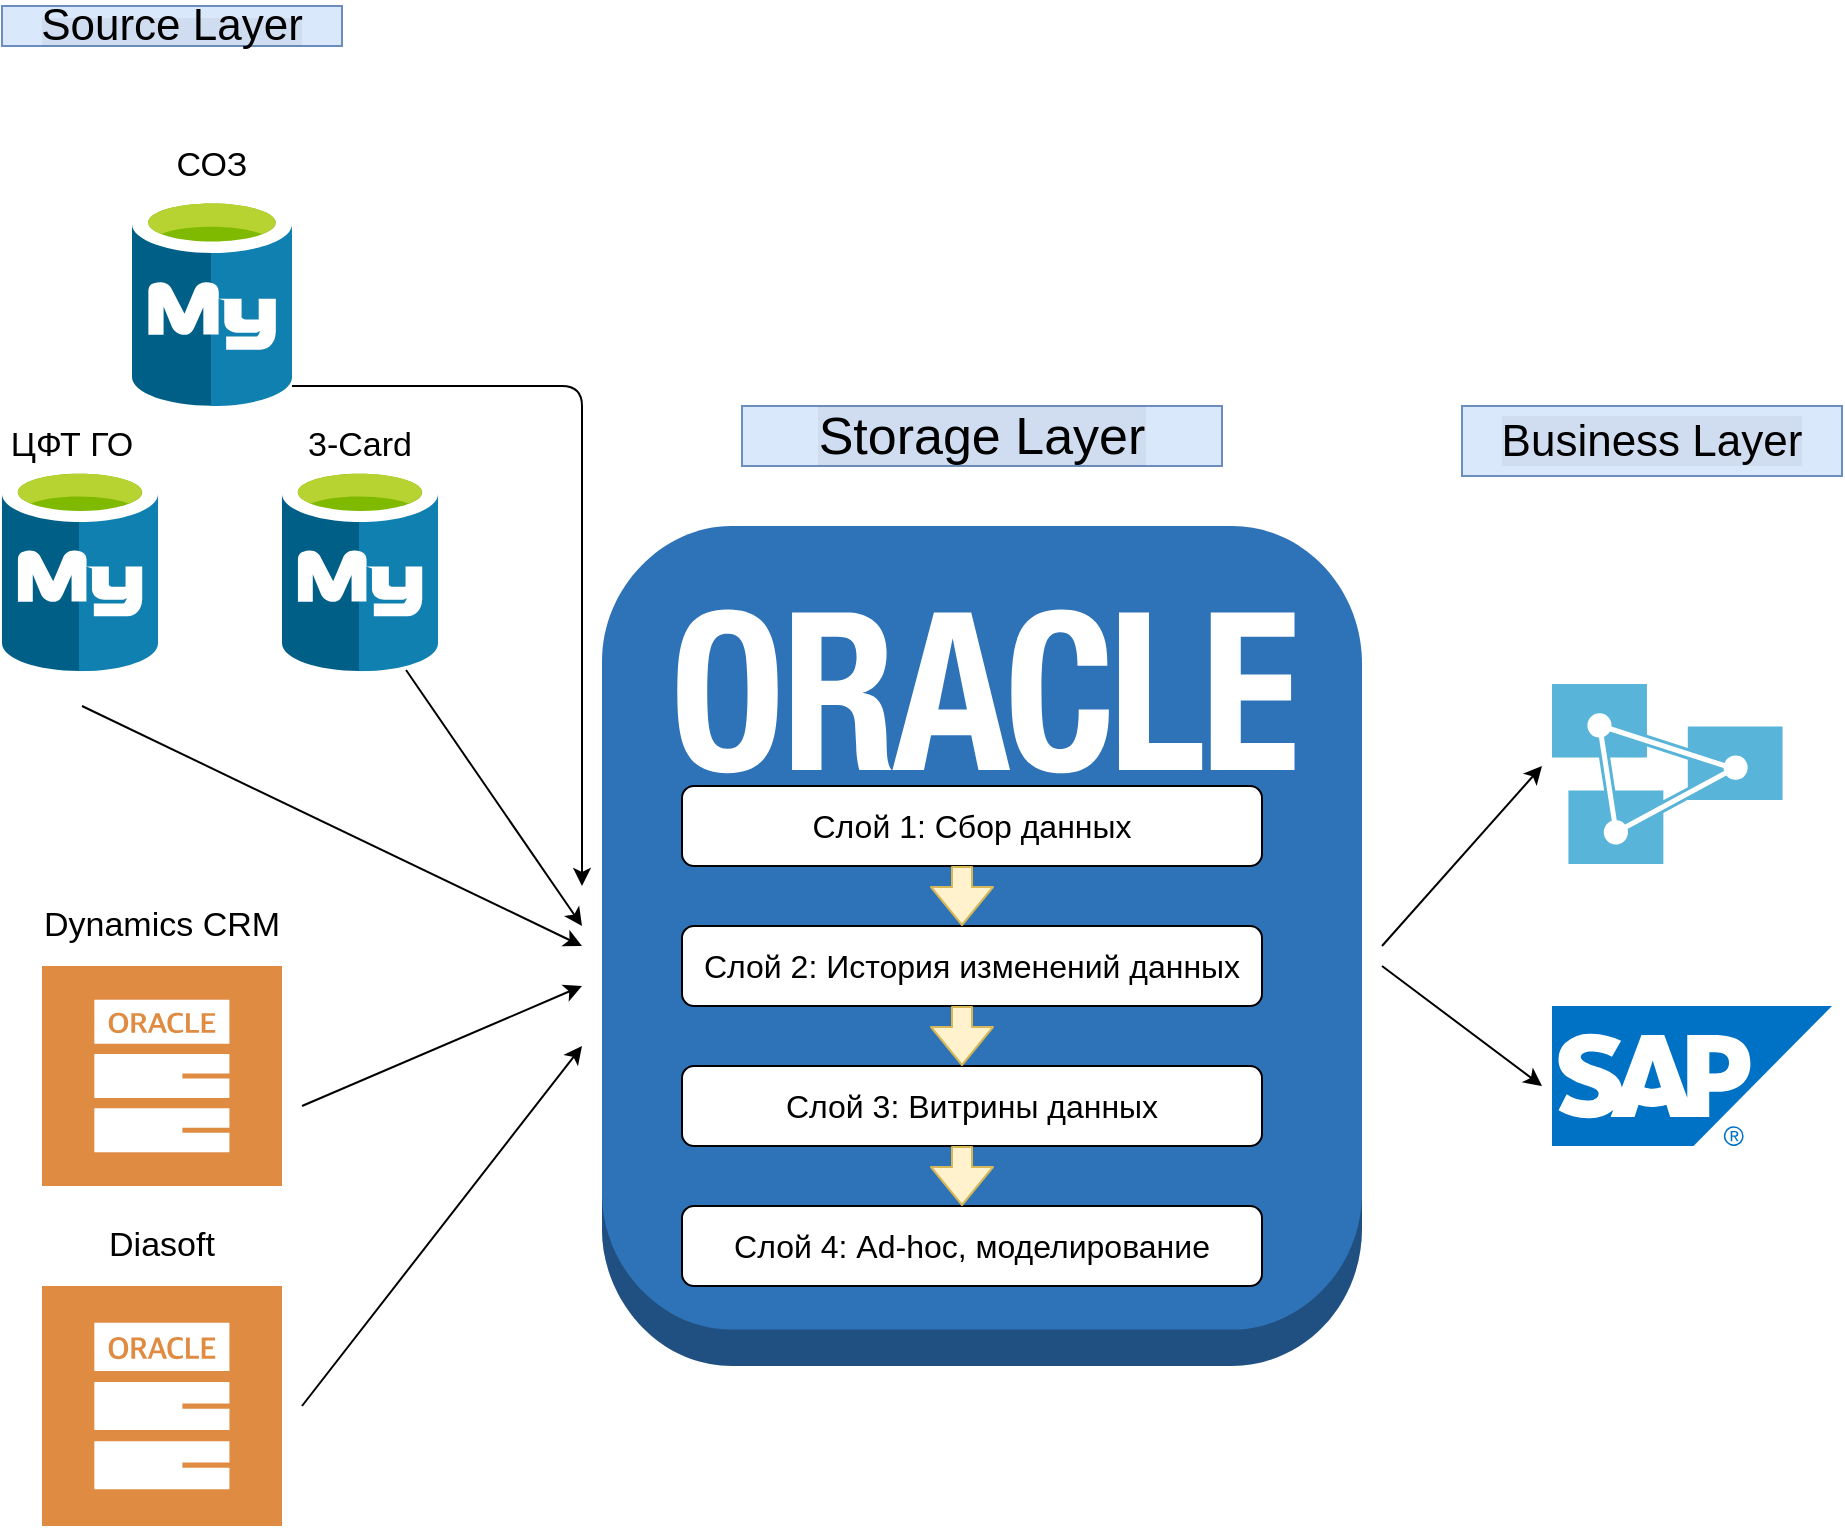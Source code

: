 <mxfile version="13.0.3" type="device"><diagram id="WI9T0HZ2pTsCkuznbFz-" name="Page-1"><mxGraphModel dx="994" dy="806" grid="1" gridSize="10" guides="1" tooltips="1" connect="1" arrows="1" fold="1" page="1" pageScale="1" pageWidth="1169" pageHeight="827" math="0" shadow="0"><root><mxCell id="0"/><mxCell id="1" parent="0"/><mxCell id="9oM4Kl9xn_Fw1kxU5GjV-1" value="" style="aspect=fixed;html=1;points=[];align=center;image;fontSize=12;image=img/lib/mscae/Azure_Database_for_MySQL_servers.svg;" vertex="1" parent="1"><mxGeometry x="105" y="124.73" width="80" height="105.27" as="geometry"/></mxCell><mxCell id="9oM4Kl9xn_Fw1kxU5GjV-2" value="" style="pointerEvents=1;shadow=0;dashed=0;html=1;strokeColor=none;fillColor=#DF8C42;labelPosition=center;verticalLabelPosition=bottom;verticalAlign=top;align=center;outlineConnect=0;shape=mxgraph.veeam2.oracle_db;" vertex="1" parent="1"><mxGeometry x="60" y="670" width="120" height="120" as="geometry"/></mxCell><mxCell id="9oM4Kl9xn_Fw1kxU5GjV-3" value="" style="pointerEvents=1;shadow=0;dashed=0;html=1;strokeColor=none;fillColor=#DF8C42;labelPosition=center;verticalLabelPosition=bottom;verticalAlign=top;align=center;outlineConnect=0;shape=mxgraph.veeam2.oracle_db;" vertex="1" parent="1"><mxGeometry x="60" y="510" width="120" height="110" as="geometry"/></mxCell><mxCell id="9oM4Kl9xn_Fw1kxU5GjV-4" value="&lt;span style=&quot;text-align: left ; background-color: rgba(27 , 31 , 35 , 0.05)&quot;&gt;&lt;font style=&quot;font-size: 22px&quot;&gt;Source Layer&lt;/font&gt;&lt;/span&gt;" style="text;html=1;strokeColor=#6c8ebf;fillColor=#dae8fc;align=center;verticalAlign=middle;whiteSpace=wrap;rounded=0;" vertex="1" parent="1"><mxGeometry x="40" y="30" width="170" height="20" as="geometry"/></mxCell><mxCell id="9oM4Kl9xn_Fw1kxU5GjV-5" value="&lt;font style=&quot;font-size: 17px&quot;&gt;Dynamics CRM&lt;/font&gt;" style="text;html=1;strokeColor=none;fillColor=none;align=center;verticalAlign=middle;whiteSpace=wrap;rounded=0;" vertex="1" parent="1"><mxGeometry x="40" y="480" width="160" height="20" as="geometry"/></mxCell><mxCell id="9oM4Kl9xn_Fw1kxU5GjV-6" value="&lt;font style=&quot;font-size: 17px&quot;&gt;Diasoft&lt;/font&gt;" style="text;html=1;strokeColor=none;fillColor=none;align=center;verticalAlign=middle;whiteSpace=wrap;rounded=0;" vertex="1" parent="1"><mxGeometry x="55" y="640" width="130" height="20" as="geometry"/></mxCell><mxCell id="9oM4Kl9xn_Fw1kxU5GjV-7" value="&lt;font style=&quot;font-size: 17px&quot;&gt;СОЗ&lt;/font&gt;" style="text;html=1;strokeColor=none;fillColor=none;align=center;verticalAlign=middle;whiteSpace=wrap;rounded=0;" vertex="1" parent="1"><mxGeometry x="110" y="100" width="70" height="20" as="geometry"/></mxCell><mxCell id="9oM4Kl9xn_Fw1kxU5GjV-8" value="" style="aspect=fixed;html=1;points=[];align=center;image;fontSize=12;image=img/lib/mscae/Azure_Database_for_MySQL_servers.svg;" vertex="1" parent="1"><mxGeometry x="180" y="260" width="78" height="102.63" as="geometry"/></mxCell><mxCell id="9oM4Kl9xn_Fw1kxU5GjV-9" value="" style="aspect=fixed;html=1;points=[];align=center;image;fontSize=12;image=img/lib/mscae/Azure_Database_for_MySQL_servers.svg;" vertex="1" parent="1"><mxGeometry x="40" y="260" width="78" height="102.63" as="geometry"/></mxCell><mxCell id="9oM4Kl9xn_Fw1kxU5GjV-10" value="&lt;font style=&quot;font-size: 17px&quot;&gt;ЦФТ ГО&lt;/font&gt;" style="text;html=1;strokeColor=none;fillColor=none;align=center;verticalAlign=middle;whiteSpace=wrap;rounded=0;" vertex="1" parent="1"><mxGeometry x="40" y="240" width="70" height="20" as="geometry"/></mxCell><mxCell id="9oM4Kl9xn_Fw1kxU5GjV-11" value="&lt;font style=&quot;font-size: 17px&quot;&gt;3-Card&lt;/font&gt;" style="text;html=1;strokeColor=none;fillColor=none;align=center;verticalAlign=middle;whiteSpace=wrap;rounded=0;" vertex="1" parent="1"><mxGeometry x="174" y="240" width="90" height="20" as="geometry"/></mxCell><mxCell id="9oM4Kl9xn_Fw1kxU5GjV-12" value="" style="outlineConnect=0;dashed=0;verticalLabelPosition=bottom;verticalAlign=top;align=center;html=1;shape=mxgraph.aws3.oracle_db_instance_2;fillColor=#2E73B8;gradientColor=none;" vertex="1" parent="1"><mxGeometry x="340" y="290" width="380" height="420" as="geometry"/></mxCell><mxCell id="9oM4Kl9xn_Fw1kxU5GjV-13" value="&lt;span style=&quot;font-size: 26px; text-align: left; background-color: rgba(27, 31, 35, 0.05);&quot;&gt;Storage Layer&lt;/span&gt;" style="text;html=1;strokeColor=#6c8ebf;fillColor=#dae8fc;align=center;verticalAlign=middle;whiteSpace=wrap;rounded=0;fontSize=26;" vertex="1" parent="1"><mxGeometry x="410" y="230" width="240" height="30" as="geometry"/></mxCell><mxCell id="9oM4Kl9xn_Fw1kxU5GjV-14" value="&lt;font style=&quot;font-size: 16px&quot;&gt;Слой 1: Сбор данных&lt;/font&gt;" style="rounded=1;whiteSpace=wrap;html=1;" vertex="1" parent="1"><mxGeometry x="380" y="420" width="290" height="40" as="geometry"/></mxCell><mxCell id="9oM4Kl9xn_Fw1kxU5GjV-15" value="&lt;font style=&quot;font-size: 16px&quot;&gt;Слой 2: История изменений данных&lt;/font&gt;" style="rounded=1;whiteSpace=wrap;html=1;" vertex="1" parent="1"><mxGeometry x="380" y="490" width="290" height="40" as="geometry"/></mxCell><mxCell id="9oM4Kl9xn_Fw1kxU5GjV-16" value="&lt;font style=&quot;font-size: 16px&quot;&gt;Слой 3: Витрины данных&lt;/font&gt;" style="rounded=1;whiteSpace=wrap;html=1;" vertex="1" parent="1"><mxGeometry x="380" y="560" width="290" height="40" as="geometry"/></mxCell><mxCell id="9oM4Kl9xn_Fw1kxU5GjV-18" value="&lt;font style=&quot;font-size: 16px&quot;&gt;Слой 4: Ad-hoc, моделирование&lt;/font&gt;" style="rounded=1;whiteSpace=wrap;html=1;" vertex="1" parent="1"><mxGeometry x="380" y="630" width="290" height="40" as="geometry"/></mxCell><mxCell id="9oM4Kl9xn_Fw1kxU5GjV-19" value="" style="edgeStyle=elbowEdgeStyle;elbow=vertical;endArrow=classic;html=1;fontSize=26;" edge="1" parent="1" source="9oM4Kl9xn_Fw1kxU5GjV-1"><mxGeometry width="50" height="50" relative="1" as="geometry"><mxPoint x="480" y="540" as="sourcePoint"/><mxPoint x="330" y="470" as="targetPoint"/><Array as="points"><mxPoint x="290" y="220"/></Array></mxGeometry></mxCell><mxCell id="9oM4Kl9xn_Fw1kxU5GjV-21" value="" style="endArrow=classic;html=1;fontSize=26;exitX=0.795;exitY=0.994;exitDx=0;exitDy=0;exitPerimeter=0;" edge="1" parent="1" source="9oM4Kl9xn_Fw1kxU5GjV-8"><mxGeometry width="50" height="50" relative="1" as="geometry"><mxPoint x="480" y="340" as="sourcePoint"/><mxPoint x="330" y="490" as="targetPoint"/></mxGeometry></mxCell><mxCell id="9oM4Kl9xn_Fw1kxU5GjV-22" value="" style="endArrow=classic;html=1;fontSize=26;" edge="1" parent="1"><mxGeometry width="50" height="50" relative="1" as="geometry"><mxPoint x="80" y="380" as="sourcePoint"/><mxPoint x="330" y="500" as="targetPoint"/></mxGeometry></mxCell><mxCell id="9oM4Kl9xn_Fw1kxU5GjV-23" value="" style="endArrow=classic;html=1;fontSize=26;" edge="1" parent="1"><mxGeometry width="50" height="50" relative="1" as="geometry"><mxPoint x="190" y="580" as="sourcePoint"/><mxPoint x="330" y="520" as="targetPoint"/></mxGeometry></mxCell><mxCell id="9oM4Kl9xn_Fw1kxU5GjV-24" value="" style="endArrow=classic;html=1;fontSize=26;" edge="1" parent="1"><mxGeometry width="50" height="50" relative="1" as="geometry"><mxPoint x="190" y="730" as="sourcePoint"/><mxPoint x="330" y="550" as="targetPoint"/></mxGeometry></mxCell><mxCell id="9oM4Kl9xn_Fw1kxU5GjV-27" value="" style="shape=flexArrow;endArrow=classic;html=1;fontSize=26;fillColor=#fff2cc;strokeColor=#d6b656;width=10;endSize=6;" edge="1" parent="1"><mxGeometry width="50" height="50" relative="1" as="geometry"><mxPoint x="520" y="460" as="sourcePoint"/><mxPoint x="520" y="490" as="targetPoint"/></mxGeometry></mxCell><mxCell id="9oM4Kl9xn_Fw1kxU5GjV-28" value="" style="shape=flexArrow;endArrow=classic;html=1;fontSize=26;fillColor=#fff2cc;strokeColor=#d6b656;width=10;endSize=6;" edge="1" parent="1"><mxGeometry width="50" height="50" relative="1" as="geometry"><mxPoint x="520" y="530" as="sourcePoint"/><mxPoint x="520" y="560" as="targetPoint"/></mxGeometry></mxCell><mxCell id="9oM4Kl9xn_Fw1kxU5GjV-31" value="" style="shape=flexArrow;endArrow=classic;html=1;fontSize=26;fillColor=#fff2cc;strokeColor=#d6b656;width=10;endSize=6;" edge="1" parent="1"><mxGeometry width="50" height="50" relative="1" as="geometry"><mxPoint x="520" y="600" as="sourcePoint"/><mxPoint x="520" y="630" as="targetPoint"/></mxGeometry></mxCell><mxCell id="9oM4Kl9xn_Fw1kxU5GjV-32" value="" style="aspect=fixed;html=1;points=[];align=center;image;fontSize=12;image=img/lib/mscae/Analysis_Services.svg;" vertex="1" parent="1"><mxGeometry x="815" y="369" width="115.38" height="90" as="geometry"/></mxCell><mxCell id="9oM4Kl9xn_Fw1kxU5GjV-34" value="&lt;span style=&quot;font-size: 22px; text-align: left; background-color: rgba(27, 31, 35, 0.05);&quot;&gt;Business Layer&lt;/span&gt;" style="text;html=1;strokeColor=#6c8ebf;fillColor=#dae8fc;align=center;verticalAlign=middle;whiteSpace=wrap;rounded=0;fontSize=22;" vertex="1" parent="1"><mxGeometry x="770" y="230" width="190" height="35" as="geometry"/></mxCell><mxCell id="9oM4Kl9xn_Fw1kxU5GjV-35" value="" style="aspect=fixed;html=1;points=[];align=center;image;fontSize=12;image=img/lib/mscae/SAP_HANA_on_Azure.svg;" vertex="1" parent="1"><mxGeometry x="815" y="530" width="140" height="70" as="geometry"/></mxCell><mxCell id="9oM4Kl9xn_Fw1kxU5GjV-36" value="" style="endArrow=classic;html=1;fontSize=22;" edge="1" parent="1"><mxGeometry width="50" height="50" relative="1" as="geometry"><mxPoint x="730" y="500" as="sourcePoint"/><mxPoint x="810" y="410" as="targetPoint"/></mxGeometry></mxCell><mxCell id="9oM4Kl9xn_Fw1kxU5GjV-37" value="" style="endArrow=classic;html=1;fontSize=22;" edge="1" parent="1"><mxGeometry width="50" height="50" relative="1" as="geometry"><mxPoint x="730" y="510" as="sourcePoint"/><mxPoint x="810" y="570" as="targetPoint"/></mxGeometry></mxCell></root></mxGraphModel></diagram></mxfile>